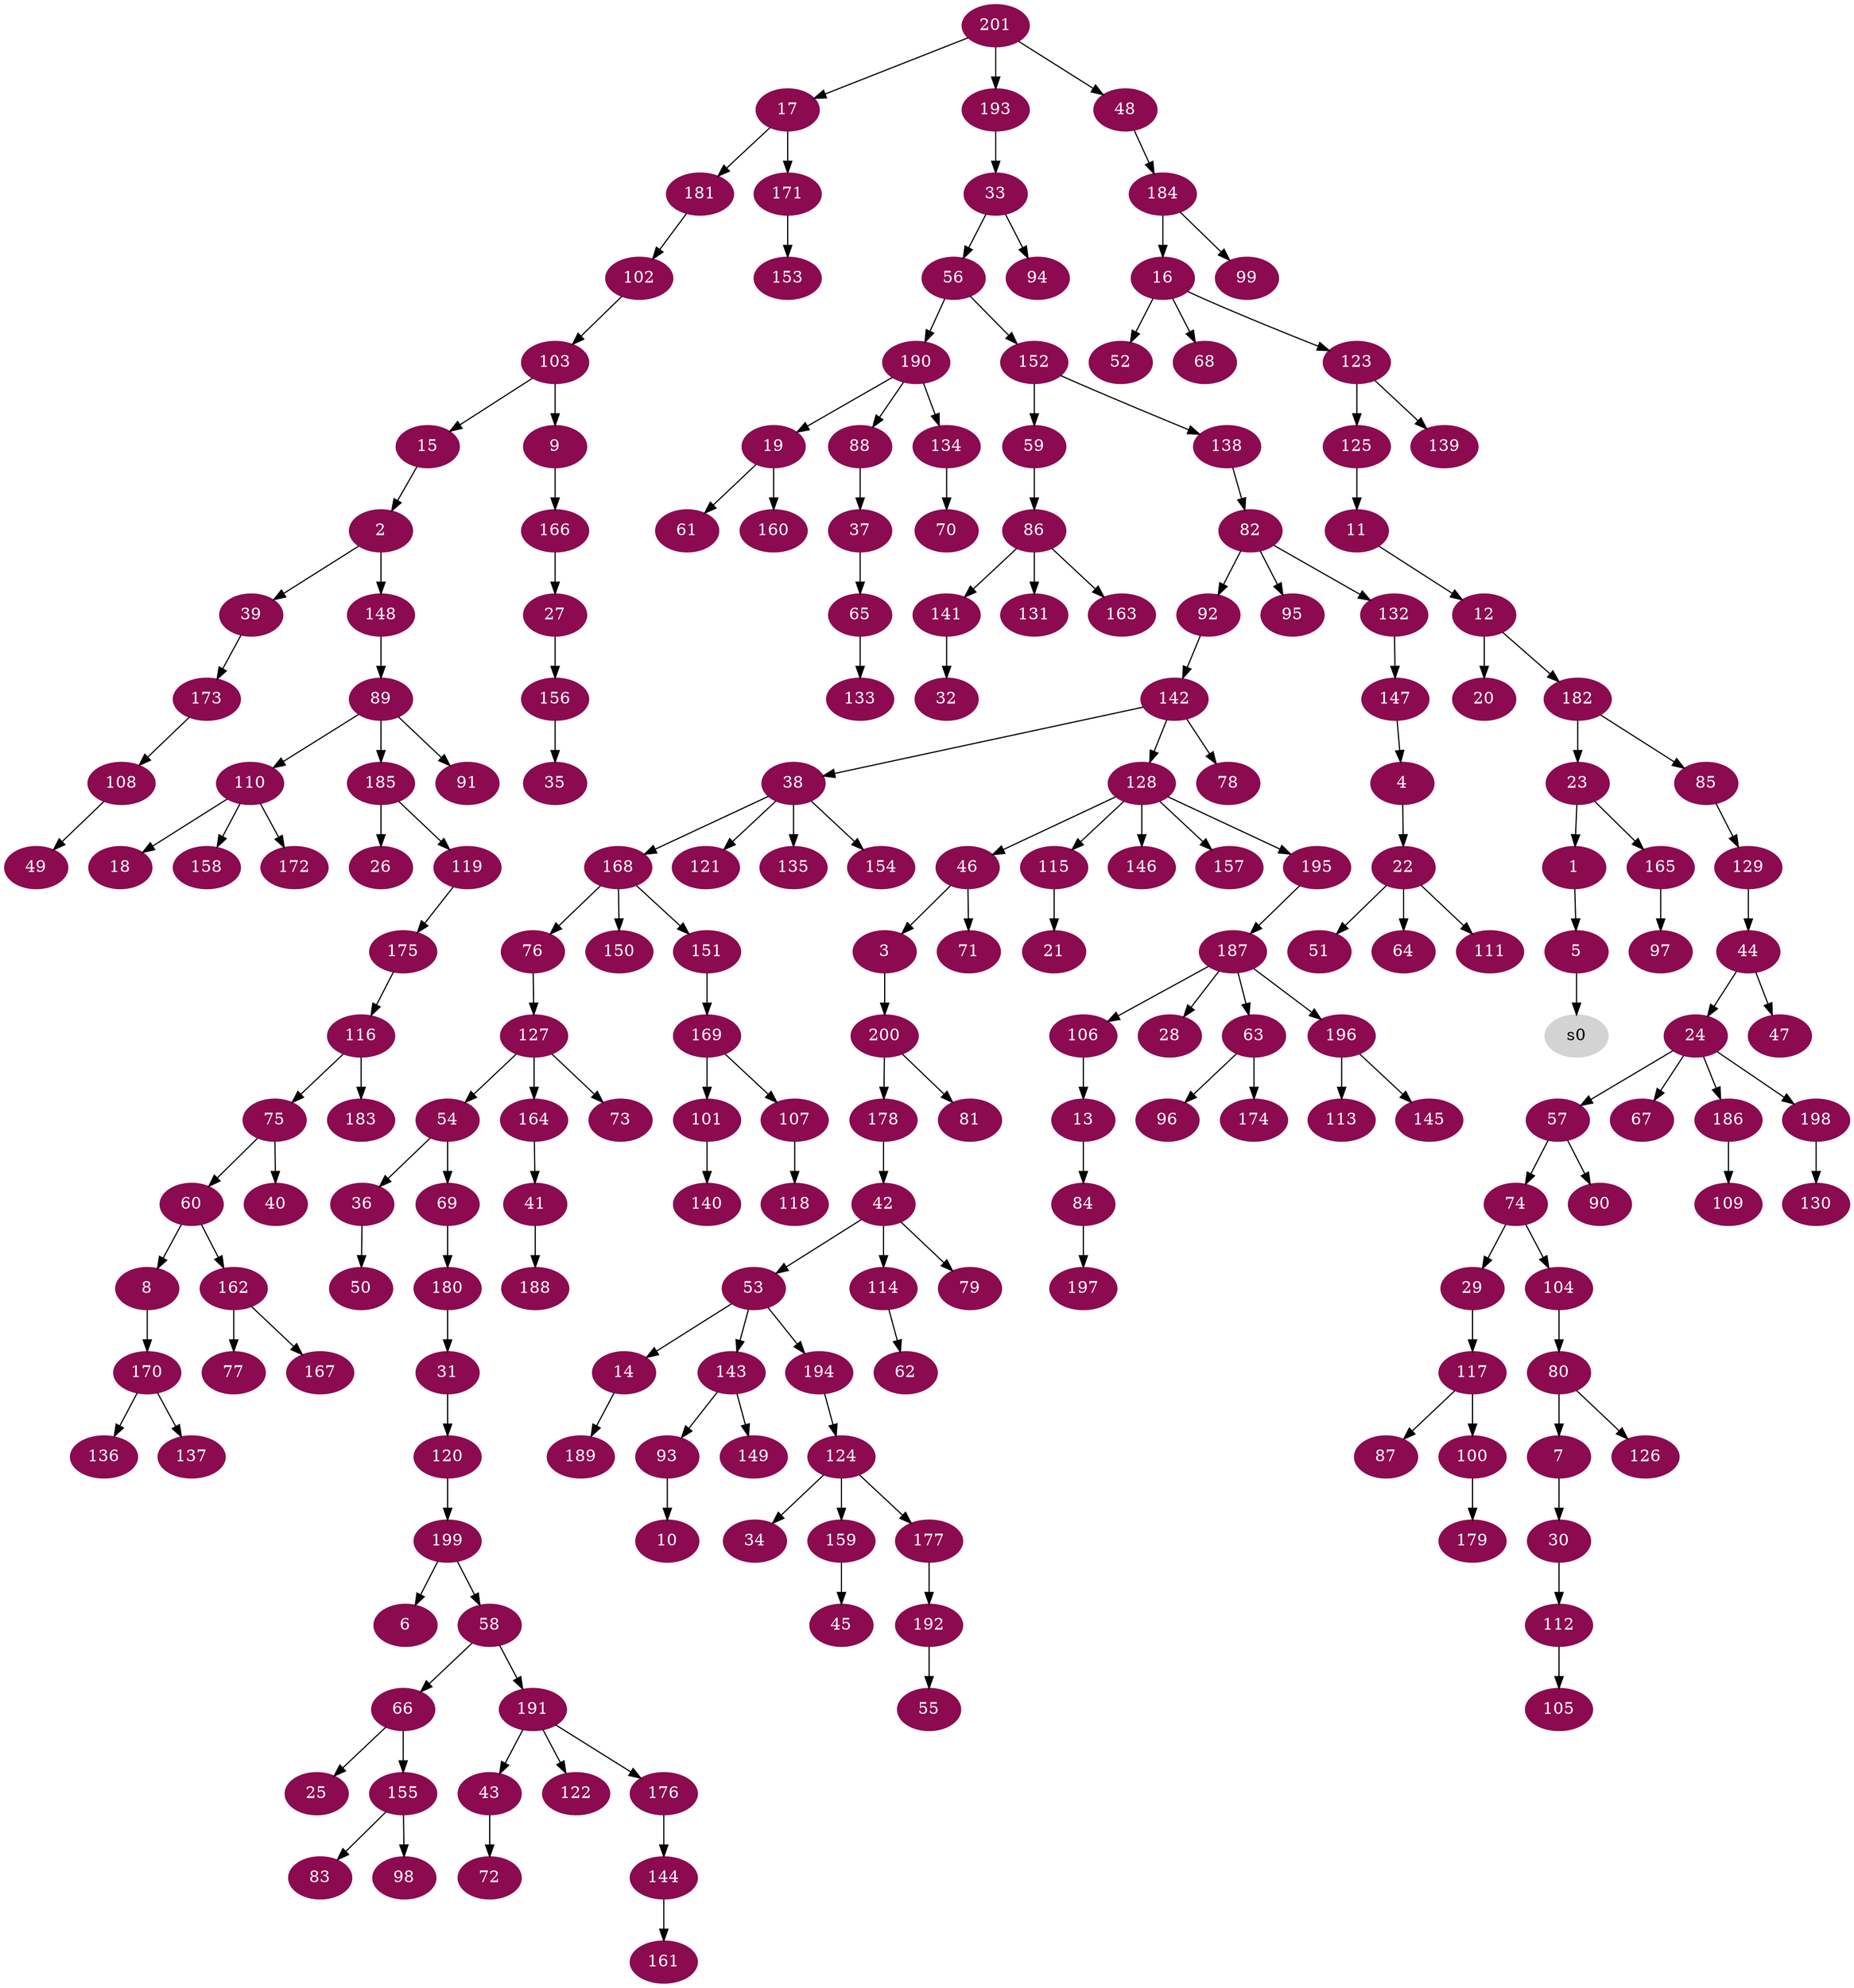 digraph G {
node [color=deeppink4, style=filled, fontcolor=white];
23 -> 1;
15 -> 2;
46 -> 3;
147 -> 4;
1 -> 5;
199 -> 6;
80 -> 7;
60 -> 8;
103 -> 9;
93 -> 10;
125 -> 11;
11 -> 12;
106 -> 13;
53 -> 14;
103 -> 15;
184 -> 16;
201 -> 17;
110 -> 18;
190 -> 19;
12 -> 20;
115 -> 21;
4 -> 22;
182 -> 23;
44 -> 24;
66 -> 25;
185 -> 26;
166 -> 27;
187 -> 28;
74 -> 29;
7 -> 30;
180 -> 31;
141 -> 32;
193 -> 33;
124 -> 34;
156 -> 35;
54 -> 36;
88 -> 37;
142 -> 38;
2 -> 39;
75 -> 40;
164 -> 41;
178 -> 42;
191 -> 43;
129 -> 44;
159 -> 45;
128 -> 46;
44 -> 47;
201 -> 48;
108 -> 49;
36 -> 50;
22 -> 51;
16 -> 52;
42 -> 53;
127 -> 54;
192 -> 55;
33 -> 56;
24 -> 57;
199 -> 58;
152 -> 59;
75 -> 60;
19 -> 61;
114 -> 62;
187 -> 63;
22 -> 64;
37 -> 65;
58 -> 66;
24 -> 67;
16 -> 68;
54 -> 69;
134 -> 70;
46 -> 71;
43 -> 72;
127 -> 73;
57 -> 74;
116 -> 75;
168 -> 76;
162 -> 77;
142 -> 78;
42 -> 79;
104 -> 80;
200 -> 81;
138 -> 82;
155 -> 83;
13 -> 84;
182 -> 85;
59 -> 86;
117 -> 87;
190 -> 88;
148 -> 89;
57 -> 90;
89 -> 91;
82 -> 92;
143 -> 93;
33 -> 94;
82 -> 95;
63 -> 96;
165 -> 97;
155 -> 98;
184 -> 99;
117 -> 100;
169 -> 101;
181 -> 102;
102 -> 103;
74 -> 104;
112 -> 105;
187 -> 106;
169 -> 107;
173 -> 108;
186 -> 109;
89 -> 110;
22 -> 111;
30 -> 112;
196 -> 113;
42 -> 114;
128 -> 115;
175 -> 116;
29 -> 117;
107 -> 118;
185 -> 119;
31 -> 120;
38 -> 121;
191 -> 122;
16 -> 123;
194 -> 124;
123 -> 125;
80 -> 126;
76 -> 127;
142 -> 128;
85 -> 129;
198 -> 130;
86 -> 131;
82 -> 132;
65 -> 133;
190 -> 134;
38 -> 135;
170 -> 136;
170 -> 137;
152 -> 138;
123 -> 139;
101 -> 140;
86 -> 141;
92 -> 142;
53 -> 143;
176 -> 144;
196 -> 145;
128 -> 146;
132 -> 147;
2 -> 148;
143 -> 149;
168 -> 150;
168 -> 151;
56 -> 152;
171 -> 153;
38 -> 154;
66 -> 155;
27 -> 156;
128 -> 157;
110 -> 158;
124 -> 159;
19 -> 160;
144 -> 161;
60 -> 162;
86 -> 163;
127 -> 164;
23 -> 165;
9 -> 166;
162 -> 167;
38 -> 168;
151 -> 169;
8 -> 170;
17 -> 171;
110 -> 172;
39 -> 173;
63 -> 174;
119 -> 175;
191 -> 176;
124 -> 177;
200 -> 178;
100 -> 179;
69 -> 180;
17 -> 181;
12 -> 182;
116 -> 183;
48 -> 184;
89 -> 185;
24 -> 186;
195 -> 187;
41 -> 188;
14 -> 189;
56 -> 190;
58 -> 191;
177 -> 192;
201 -> 193;
53 -> 194;
128 -> 195;
187 -> 196;
84 -> 197;
24 -> 198;
120 -> 199;
3 -> 200;
node [color=lightgrey, style=filled, fontcolor=black];
5 -> s0;
}
